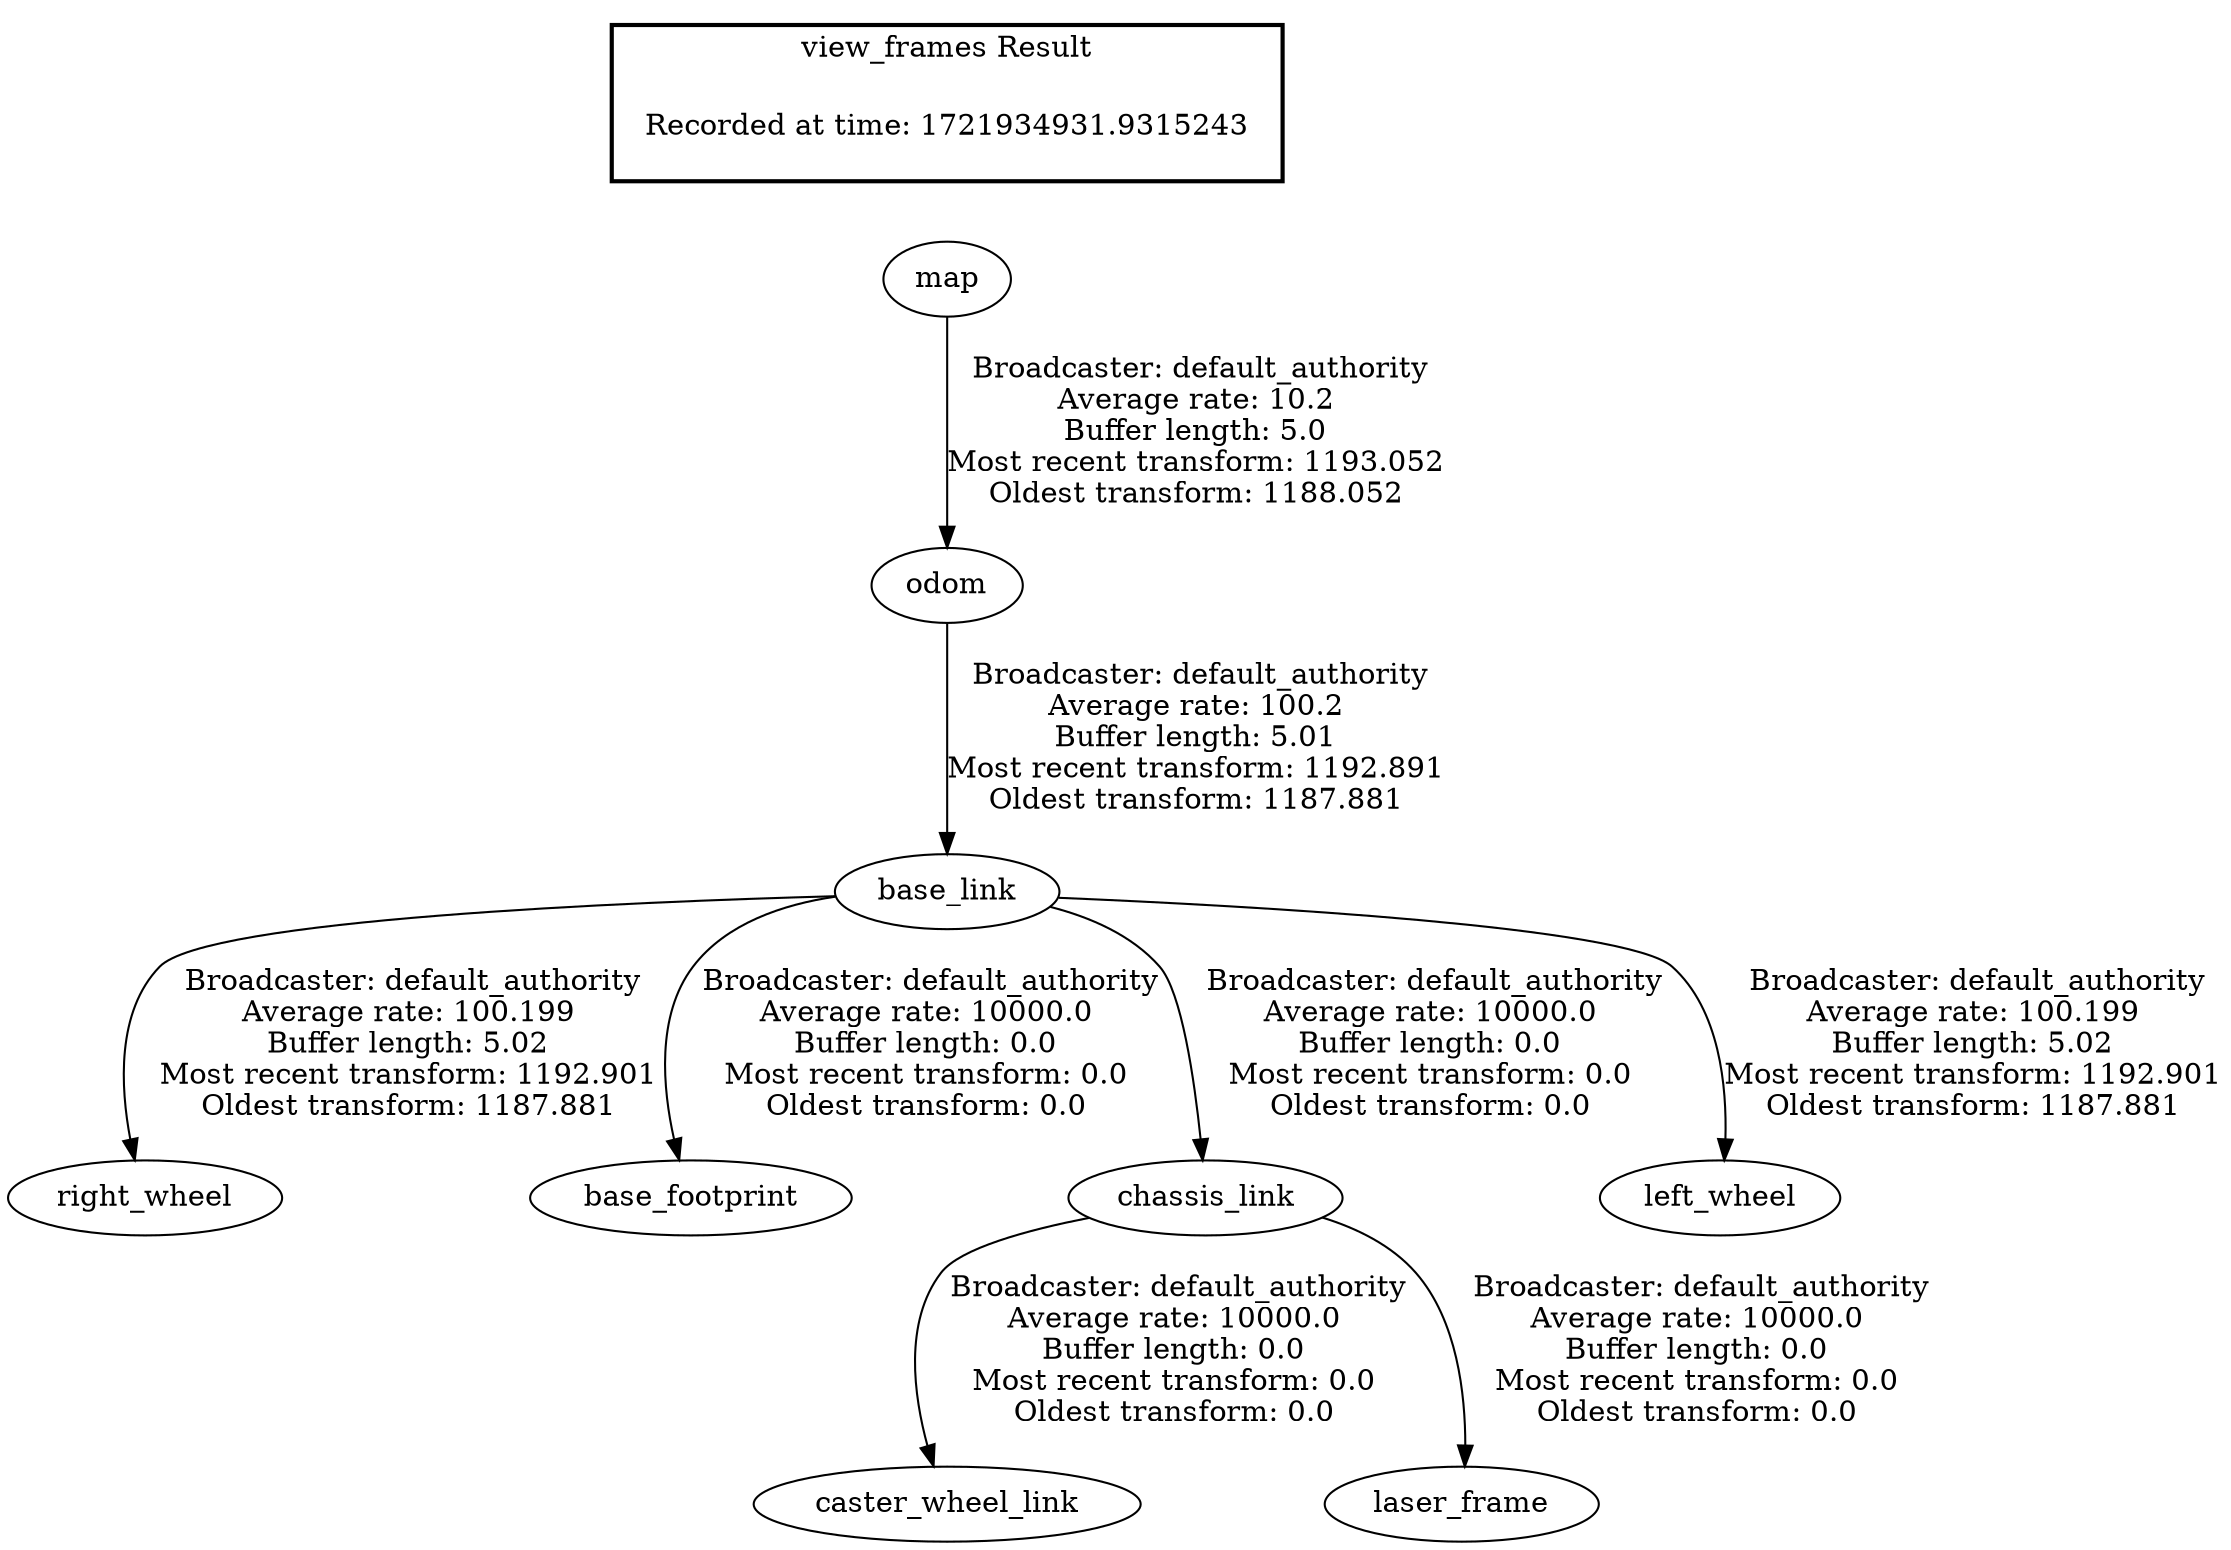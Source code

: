 digraph G {
"base_link" -> "right_wheel"[label=" Broadcaster: default_authority\nAverage rate: 100.199\nBuffer length: 5.02\nMost recent transform: 1192.901\nOldest transform: 1187.881\n"];
"odom" -> "base_link"[label=" Broadcaster: default_authority\nAverage rate: 100.2\nBuffer length: 5.01\nMost recent transform: 1192.891\nOldest transform: 1187.881\n"];
"base_link" -> "base_footprint"[label=" Broadcaster: default_authority\nAverage rate: 10000.0\nBuffer length: 0.0\nMost recent transform: 0.0\nOldest transform: 0.0\n"];
"chassis_link" -> "caster_wheel_link"[label=" Broadcaster: default_authority\nAverage rate: 10000.0\nBuffer length: 0.0\nMost recent transform: 0.0\nOldest transform: 0.0\n"];
"base_link" -> "chassis_link"[label=" Broadcaster: default_authority\nAverage rate: 10000.0\nBuffer length: 0.0\nMost recent transform: 0.0\nOldest transform: 0.0\n"];
"chassis_link" -> "laser_frame"[label=" Broadcaster: default_authority\nAverage rate: 10000.0\nBuffer length: 0.0\nMost recent transform: 0.0\nOldest transform: 0.0\n"];
"base_link" -> "left_wheel"[label=" Broadcaster: default_authority\nAverage rate: 100.199\nBuffer length: 5.02\nMost recent transform: 1192.901\nOldest transform: 1187.881\n"];
"map" -> "odom"[label=" Broadcaster: default_authority\nAverage rate: 10.2\nBuffer length: 5.0\nMost recent transform: 1193.052\nOldest transform: 1188.052\n"];
edge [style=invis];
 subgraph cluster_legend { style=bold; color=black; label ="view_frames Result";
"Recorded at time: 1721934931.9315243"[ shape=plaintext ] ;
}->"map";
}
